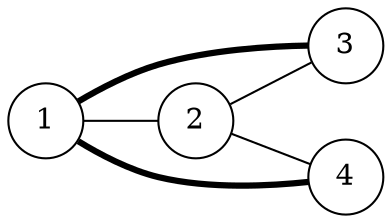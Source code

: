 digraph graph_path {
	//Draw the graph from left to right.
	rankdir=LR;
	
	
	
	//Reset node style for future nodes
	node [style=solid];
	node [shape=circle];

	//You don't need to declare additional nodes,
	//just use them.
	1 -> 2[dir=none];
	1-> 3 [dir=none penwidth = 3];
	1->4 [dir=none penwidth = 3];
	2->3 [dir=none];	
	2->4 [dir=none];
	
}